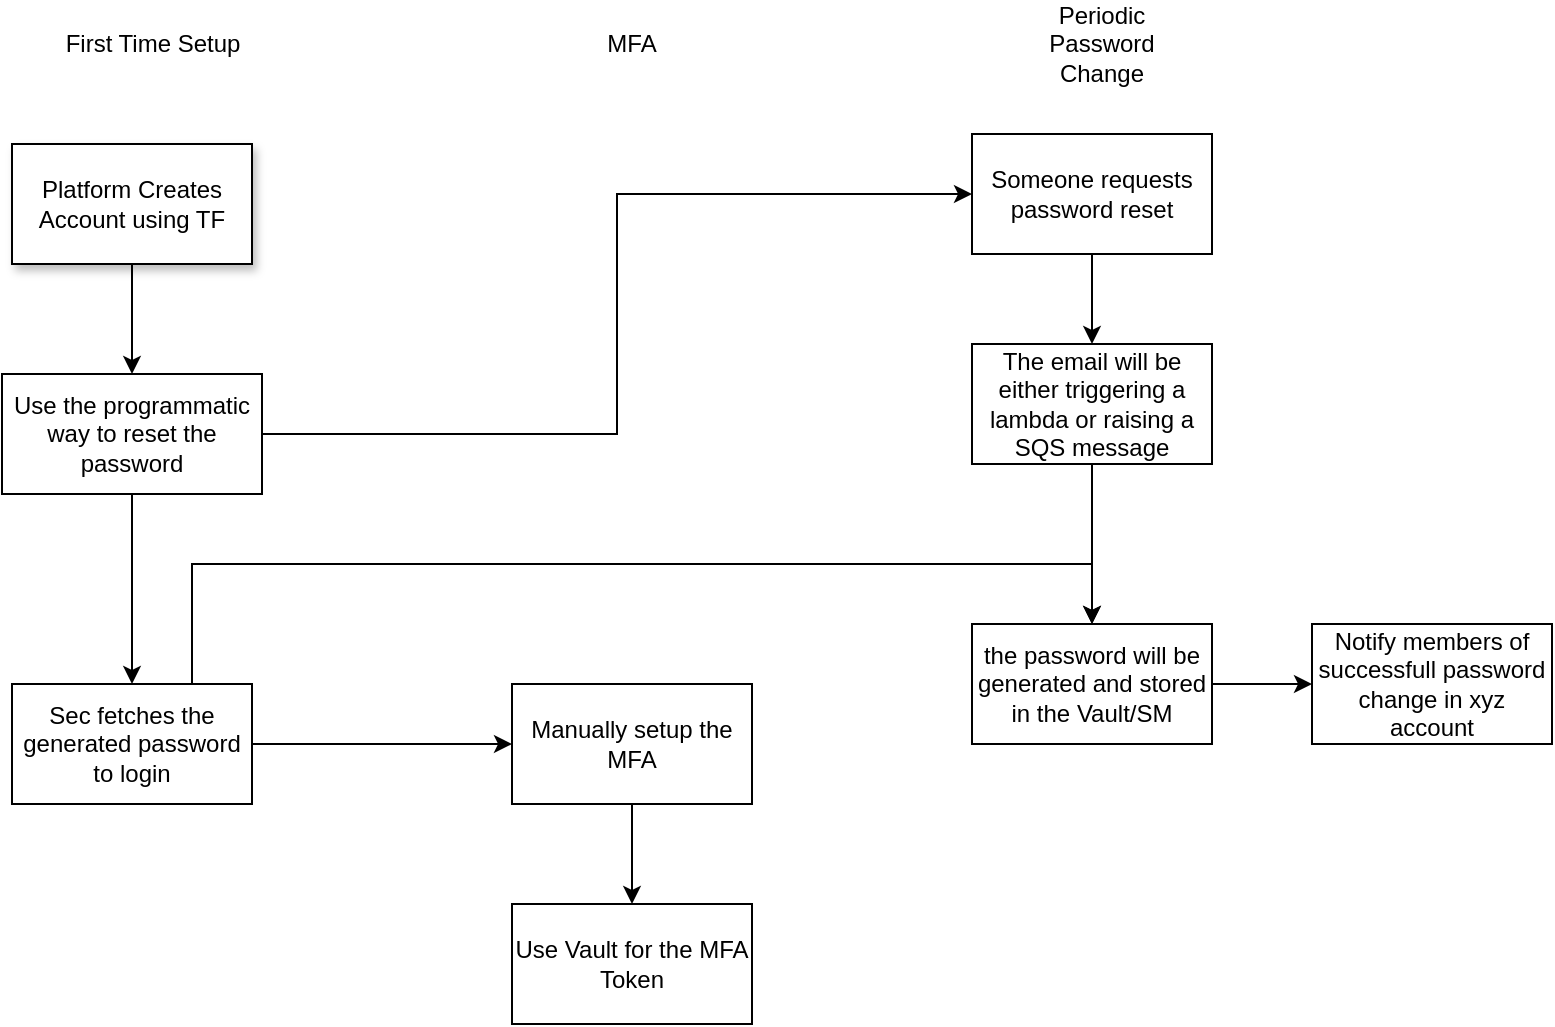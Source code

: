 <mxfile version="13.9.9" type="device" pages="5"><diagram id="ZK1yHF7Y_P1h0I7PKgFG" name="Page-1"><mxGraphModel dx="1106" dy="756" grid="1" gridSize="10" guides="1" tooltips="1" connect="1" arrows="1" fold="1" page="1" pageScale="1" pageWidth="850" pageHeight="1100" math="0" shadow="0"><root><mxCell id="0"/><mxCell id="1" parent="0"/><mxCell id="sO8uvmNXEmCcOm4Rpsnz-14" style="edgeStyle=orthogonalEdgeStyle;rounded=0;orthogonalLoop=1;jettySize=auto;html=1;" edge="1" parent="1" source="sO8uvmNXEmCcOm4Rpsnz-1" target="sO8uvmNXEmCcOm4Rpsnz-2"><mxGeometry relative="1" as="geometry"/></mxCell><mxCell id="sO8uvmNXEmCcOm4Rpsnz-1" value="Platform Creates Account using TF" style="rounded=0;whiteSpace=wrap;html=1;shadow=1;" vertex="1" parent="1"><mxGeometry x="70" y="80" width="120" height="60" as="geometry"/></mxCell><mxCell id="sO8uvmNXEmCcOm4Rpsnz-15" style="edgeStyle=orthogonalEdgeStyle;rounded=0;orthogonalLoop=1;jettySize=auto;html=1;entryX=0.5;entryY=0;entryDx=0;entryDy=0;" edge="1" parent="1" source="sO8uvmNXEmCcOm4Rpsnz-2" target="sO8uvmNXEmCcOm4Rpsnz-3"><mxGeometry relative="1" as="geometry"/></mxCell><mxCell id="sO8uvmNXEmCcOm4Rpsnz-20" style="edgeStyle=orthogonalEdgeStyle;rounded=0;orthogonalLoop=1;jettySize=auto;html=1;entryX=0;entryY=0.5;entryDx=0;entryDy=0;" edge="1" parent="1" source="sO8uvmNXEmCcOm4Rpsnz-2" target="sO8uvmNXEmCcOm4Rpsnz-10"><mxGeometry relative="1" as="geometry"/></mxCell><mxCell id="sO8uvmNXEmCcOm4Rpsnz-2" value="Use the programmatic way to reset the password" style="rounded=0;whiteSpace=wrap;html=1;" vertex="1" parent="1"><mxGeometry x="65" y="195" width="130" height="60" as="geometry"/></mxCell><mxCell id="sO8uvmNXEmCcOm4Rpsnz-16" style="edgeStyle=orthogonalEdgeStyle;rounded=0;orthogonalLoop=1;jettySize=auto;html=1;entryX=0;entryY=0.5;entryDx=0;entryDy=0;" edge="1" parent="1" source="sO8uvmNXEmCcOm4Rpsnz-3" target="sO8uvmNXEmCcOm4Rpsnz-4"><mxGeometry relative="1" as="geometry"/></mxCell><mxCell id="sO8uvmNXEmCcOm4Rpsnz-24" style="edgeStyle=orthogonalEdgeStyle;rounded=0;orthogonalLoop=1;jettySize=auto;html=1;" edge="1" parent="1" source="sO8uvmNXEmCcOm4Rpsnz-3" target="sO8uvmNXEmCcOm4Rpsnz-12"><mxGeometry relative="1" as="geometry"><Array as="points"><mxPoint x="160" y="290"/><mxPoint x="610" y="290"/></Array></mxGeometry></mxCell><mxCell id="sO8uvmNXEmCcOm4Rpsnz-3" value="Sec fetches the generated password to login" style="rounded=0;whiteSpace=wrap;html=1;" vertex="1" parent="1"><mxGeometry x="70" y="350" width="120" height="60" as="geometry"/></mxCell><mxCell id="sO8uvmNXEmCcOm4Rpsnz-17" style="edgeStyle=orthogonalEdgeStyle;rounded=0;orthogonalLoop=1;jettySize=auto;html=1;" edge="1" parent="1" source="sO8uvmNXEmCcOm4Rpsnz-4" target="sO8uvmNXEmCcOm4Rpsnz-5"><mxGeometry relative="1" as="geometry"/></mxCell><mxCell id="sO8uvmNXEmCcOm4Rpsnz-4" value="Manually setup the MFA" style="rounded=0;whiteSpace=wrap;html=1;" vertex="1" parent="1"><mxGeometry x="320" y="350" width="120" height="60" as="geometry"/></mxCell><mxCell id="sO8uvmNXEmCcOm4Rpsnz-5" value="Use Vault for the MFA Token" style="rounded=0;whiteSpace=wrap;html=1;" vertex="1" parent="1"><mxGeometry x="320" y="460" width="120" height="60" as="geometry"/></mxCell><mxCell id="sO8uvmNXEmCcOm4Rpsnz-7" value="MFA" style="text;html=1;strokeColor=none;fillColor=none;align=center;verticalAlign=middle;whiteSpace=wrap;rounded=0;" vertex="1" parent="1"><mxGeometry x="360" y="20" width="40" height="20" as="geometry"/></mxCell><mxCell id="sO8uvmNXEmCcOm4Rpsnz-8" value="Periodic Password Change" style="text;html=1;strokeColor=none;fillColor=none;align=center;verticalAlign=middle;whiteSpace=wrap;rounded=0;" vertex="1" parent="1"><mxGeometry x="570" y="20" width="90" height="20" as="geometry"/></mxCell><mxCell id="sO8uvmNXEmCcOm4Rpsnz-18" style="edgeStyle=orthogonalEdgeStyle;rounded=0;orthogonalLoop=1;jettySize=auto;html=1;" edge="1" parent="1" source="sO8uvmNXEmCcOm4Rpsnz-10" target="sO8uvmNXEmCcOm4Rpsnz-11"><mxGeometry relative="1" as="geometry"/></mxCell><mxCell id="sO8uvmNXEmCcOm4Rpsnz-10" value="Someone requests password reset" style="rounded=0;whiteSpace=wrap;html=1;" vertex="1" parent="1"><mxGeometry x="550" y="75" width="120" height="60" as="geometry"/></mxCell><mxCell id="sO8uvmNXEmCcOm4Rpsnz-19" style="edgeStyle=orthogonalEdgeStyle;rounded=0;orthogonalLoop=1;jettySize=auto;html=1;" edge="1" parent="1" source="sO8uvmNXEmCcOm4Rpsnz-11" target="sO8uvmNXEmCcOm4Rpsnz-12"><mxGeometry relative="1" as="geometry"/></mxCell><mxCell id="sO8uvmNXEmCcOm4Rpsnz-11" value="The email will be either triggering a lambda or raising a SQS message" style="rounded=0;whiteSpace=wrap;html=1;" vertex="1" parent="1"><mxGeometry x="550" y="180" width="120" height="60" as="geometry"/></mxCell><mxCell id="sO8uvmNXEmCcOm4Rpsnz-22" style="edgeStyle=orthogonalEdgeStyle;rounded=0;orthogonalLoop=1;jettySize=auto;html=1;" edge="1" parent="1" source="sO8uvmNXEmCcOm4Rpsnz-12" target="sO8uvmNXEmCcOm4Rpsnz-23"><mxGeometry relative="1" as="geometry"><mxPoint x="760" y="350" as="targetPoint"/></mxGeometry></mxCell><mxCell id="sO8uvmNXEmCcOm4Rpsnz-12" value="the password will be generated and stored in the Vault/SM" style="rounded=0;whiteSpace=wrap;html=1;" vertex="1" parent="1"><mxGeometry x="550" y="320" width="120" height="60" as="geometry"/></mxCell><mxCell id="sO8uvmNXEmCcOm4Rpsnz-13" value="First Time Setup" style="text;html=1;align=center;verticalAlign=middle;resizable=0;points=[];autosize=1;" vertex="1" parent="1"><mxGeometry x="90" y="20" width="100" height="20" as="geometry"/></mxCell><mxCell id="sO8uvmNXEmCcOm4Rpsnz-23" value="Notify members of successfull password change in xyz account" style="rounded=0;whiteSpace=wrap;html=1;" vertex="1" parent="1"><mxGeometry x="720" y="320" width="120" height="60" as="geometry"/></mxCell></root></mxGraphModel></diagram><diagram id="1PW4MLkRxE-Lt7ksp6gK" name="Phase 1"><mxGraphModel dx="1106" dy="756" grid="1" gridSize="10" guides="1" tooltips="1" connect="1" arrows="1" fold="1" page="1" pageScale="1" pageWidth="850" pageHeight="1100" math="0" shadow="0"><root><mxCell id="8AdceIz_mmTI-PRSxrPQ-0"/><mxCell id="8AdceIz_mmTI-PRSxrPQ-1" parent="8AdceIz_mmTI-PRSxrPQ-0"/><mxCell id="K3Vg3WCtW1r1pH6XJ2tw-5" value="" style="edgeStyle=orthogonalEdgeStyle;rounded=0;orthogonalLoop=1;jettySize=auto;html=1;" edge="1" parent="8AdceIz_mmTI-PRSxrPQ-1" source="K3Vg3WCtW1r1pH6XJ2tw-1" target="K3Vg3WCtW1r1pH6XJ2tw-4"><mxGeometry relative="1" as="geometry"/></mxCell><mxCell id="7xSryPtsK4tKv-NmX8Bg-10" value="4" style="edgeLabel;html=1;align=center;verticalAlign=middle;resizable=0;points=[];" vertex="1" connectable="0" parent="K3Vg3WCtW1r1pH6XJ2tw-5"><mxGeometry x="-0.284" y="2" relative="1" as="geometry"><mxPoint as="offset"/></mxGeometry></mxCell><mxCell id="7xSryPtsK4tKv-NmX8Bg-18" value="12" style="edgeLabel;html=1;align=center;verticalAlign=middle;resizable=0;points=[];" vertex="1" connectable="0" parent="K3Vg3WCtW1r1pH6XJ2tw-5"><mxGeometry x="-0.021" y="-2" relative="1" as="geometry"><mxPoint x="17" y="-2" as="offset"/></mxGeometry></mxCell><mxCell id="K3Vg3WCtW1r1pH6XJ2tw-1" value="Validate Request &amp;amp; Reset Password" style="rounded=0;whiteSpace=wrap;html=1;shadow=1;fillColor=#ffe6cc;strokeColor=#d79b00;" vertex="1" parent="8AdceIz_mmTI-PRSxrPQ-1"><mxGeometry x="200" y="610" width="130" height="60" as="geometry"/></mxCell><mxCell id="K3Vg3WCtW1r1pH6XJ2tw-2" value="" style="edgeStyle=orthogonalEdgeStyle;rounded=0;orthogonalLoop=1;jettySize=auto;html=1;" edge="1" parent="8AdceIz_mmTI-PRSxrPQ-1" source="yPJTHkyqYbd7xdj59Ke7-20" target="K3Vg3WCtW1r1pH6XJ2tw-1"><mxGeometry relative="1" as="geometry"><Array as="points"><mxPoint x="385" y="320"/><mxPoint x="140" y="320"/></Array></mxGeometry></mxCell><mxCell id="7xSryPtsK4tKv-NmX8Bg-9" value="3" style="edgeLabel;html=1;align=center;verticalAlign=middle;resizable=0;points=[];" vertex="1" connectable="0" parent="K3Vg3WCtW1r1pH6XJ2tw-2"><mxGeometry x="-0.773" relative="1" as="geometry"><mxPoint as="offset"/></mxGeometry></mxCell><mxCell id="7xSryPtsK4tKv-NmX8Bg-17" value="11" style="edgeLabel;html=1;align=center;verticalAlign=middle;resizable=0;points=[];" vertex="1" connectable="0" parent="K3Vg3WCtW1r1pH6XJ2tw-2"><mxGeometry x="0.294" y="2" relative="1" as="geometry"><mxPoint as="offset"/></mxGeometry></mxCell><mxCell id="h5LWnZepWSiIP888OLdR-0" style="edgeStyle=orthogonalEdgeStyle;rounded=0;orthogonalLoop=1;jettySize=auto;html=1;" edge="1" parent="8AdceIz_mmTI-PRSxrPQ-1" source="K3Vg3WCtW1r1pH6XJ2tw-4" target="7xSryPtsK4tKv-NmX8Bg-1"><mxGeometry relative="1" as="geometry"><mxPoint x="740" y="620" as="targetPoint"/></mxGeometry></mxCell><mxCell id="7xSryPtsK4tKv-NmX8Bg-12" value="5" style="edgeLabel;html=1;align=center;verticalAlign=middle;resizable=0;points=[];" vertex="1" connectable="0" parent="h5LWnZepWSiIP888OLdR-0"><mxGeometry x="-0.125" y="-1" relative="1" as="geometry"><mxPoint as="offset"/></mxGeometry></mxCell><mxCell id="7xSryPtsK4tKv-NmX8Bg-19" value="13" style="edgeLabel;html=1;align=center;verticalAlign=middle;resizable=0;points=[];" vertex="1" connectable="0" parent="h5LWnZepWSiIP888OLdR-0"><mxGeometry x="-0.6" y="-2" relative="1" as="geometry"><mxPoint as="offset"/></mxGeometry></mxCell><mxCell id="K3Vg3WCtW1r1pH6XJ2tw-4" value="Save Password in Vault/SM" style="rounded=0;whiteSpace=wrap;html=1;shadow=1;fillColor=#ffe6cc;strokeColor=#d79b00;" vertex="1" parent="8AdceIz_mmTI-PRSxrPQ-1"><mxGeometry x="520" y="610" width="130" height="60" as="geometry"/></mxCell><mxCell id="K3Vg3WCtW1r1pH6XJ2tw-7" value="Fetch Password from from email" style="rounded=0;whiteSpace=wrap;html=1;shadow=1;fillColor=#ffe6cc;strokeColor=#d79b00;" vertex="1" parent="8AdceIz_mmTI-PRSxrPQ-1"><mxGeometry x="160" y="360" width="130" height="60" as="geometry"/></mxCell><mxCell id="yPJTHkyqYbd7xdj59Ke7-20" value="Initiate password reset" style="rounded=0;whiteSpace=wrap;html=1;shadow=1;fillColor=#ffe6cc;strokeColor=#d79b00;" vertex="1" parent="8AdceIz_mmTI-PRSxrPQ-1"><mxGeometry x="330" y="205" width="130" height="60" as="geometry"/></mxCell><mxCell id="K3Vg3WCtW1r1pH6XJ2tw-9" style="edgeStyle=orthogonalEdgeStyle;rounded=0;orthogonalLoop=1;jettySize=auto;html=1;exitX=1;exitY=0.5;exitDx=0;exitDy=0;entryX=0;entryY=0.5;entryDx=0;entryDy=0;" edge="1" parent="8AdceIz_mmTI-PRSxrPQ-1" source="yPJTHkyqYbd7xdj59Ke7-13" target="yPJTHkyqYbd7xdj59Ke7-20"><mxGeometry relative="1" as="geometry"/></mxCell><mxCell id="7xSryPtsK4tKv-NmX8Bg-8" value="2" style="edgeLabel;html=1;align=center;verticalAlign=middle;resizable=0;points=[];" vertex="1" connectable="0" parent="K3Vg3WCtW1r1pH6XJ2tw-9"><mxGeometry x="-0.28" y="-1" relative="1" as="geometry"><mxPoint as="offset"/></mxGeometry></mxCell><mxCell id="K3Vg3WCtW1r1pH6XJ2tw-19" value="" style="edgeStyle=orthogonalEdgeStyle;rounded=0;orthogonalLoop=1;jettySize=auto;html=1;exitX=1;exitY=0.5;exitDx=0;exitDy=0;" edge="1" parent="8AdceIz_mmTI-PRSxrPQ-1" source="K3Vg3WCtW1r1pH6XJ2tw-7" target="K3Vg3WCtW1r1pH6XJ2tw-18"><mxGeometry relative="1" as="geometry"><mxPoint x="460" y="390" as="sourcePoint"/></mxGeometry></mxCell><mxCell id="7xSryPtsK4tKv-NmX8Bg-14" value="8" style="edgeLabel;html=1;align=center;verticalAlign=middle;resizable=0;points=[];" vertex="1" connectable="0" parent="K3Vg3WCtW1r1pH6XJ2tw-19"><mxGeometry x="-0.035" y="2" relative="1" as="geometry"><mxPoint as="offset"/></mxGeometry></mxCell><mxCell id="h5LWnZepWSiIP888OLdR-3" value="" style="edgeStyle=orthogonalEdgeStyle;rounded=0;orthogonalLoop=1;jettySize=auto;html=1;" edge="1" parent="8AdceIz_mmTI-PRSxrPQ-1" source="K3Vg3WCtW1r1pH6XJ2tw-18" target="h5LWnZepWSiIP888OLdR-2"><mxGeometry relative="1" as="geometry"/></mxCell><mxCell id="7xSryPtsK4tKv-NmX8Bg-15" value="9" style="edgeLabel;html=1;align=center;verticalAlign=middle;resizable=0;points=[];" vertex="1" connectable="0" parent="h5LWnZepWSiIP888OLdR-3"><mxGeometry x="0.482" relative="1" as="geometry"><mxPoint as="offset"/></mxGeometry></mxCell><mxCell id="K3Vg3WCtW1r1pH6XJ2tw-18" value="Setup MFA &amp;amp; Register TOTP" style="rounded=0;whiteSpace=wrap;html=1;shadow=1;fillColor=#ffe6cc;strokeColor=#d79b00;" vertex="1" parent="8AdceIz_mmTI-PRSxrPQ-1"><mxGeometry x="520" y="360" width="130" height="60" as="geometry"/></mxCell><mxCell id="h5LWnZepWSiIP888OLdR-4" style="edgeStyle=orthogonalEdgeStyle;rounded=0;orthogonalLoop=1;jettySize=auto;html=1;" edge="1" parent="8AdceIz_mmTI-PRSxrPQ-1" source="h5LWnZepWSiIP888OLdR-2" target="yPJTHkyqYbd7xdj59Ke7-20"><mxGeometry relative="1" as="geometry"><mxPoint x="621.04" y="202.62" as="targetPoint"/><Array as="points"><mxPoint x="775" y="235"/></Array></mxGeometry></mxCell><mxCell id="7xSryPtsK4tKv-NmX8Bg-16" value="10" style="edgeLabel;html=1;align=center;verticalAlign=middle;resizable=0;points=[];" vertex="1" connectable="0" parent="h5LWnZepWSiIP888OLdR-4"><mxGeometry x="-0.126" y="4" relative="1" as="geometry"><mxPoint as="offset"/></mxGeometry></mxCell><mxCell id="h5LWnZepWSiIP888OLdR-2" value="SNS to Platform Team" style="rounded=0;whiteSpace=wrap;html=1;shadow=1;fillColor=#d5e8d4;strokeColor=#82b366;" vertex="1" parent="8AdceIz_mmTI-PRSxrPQ-1"><mxGeometry x="730" y="200" width="90" height="60" as="geometry"/></mxCell><mxCell id="h5LWnZepWSiIP888OLdR-5" style="edgeStyle=orthogonalEdgeStyle;rounded=0;orthogonalLoop=1;jettySize=auto;html=1;exitX=0;exitY=0.5;exitDx=0;exitDy=0;" edge="1" parent="8AdceIz_mmTI-PRSxrPQ-1" source="h5LWnZepWSiIP888OLdR-1" target="K3Vg3WCtW1r1pH6XJ2tw-7"><mxGeometry relative="1" as="geometry"><Array as="points"><mxPoint x="730" y="450"/><mxPoint x="250" y="450"/></Array></mxGeometry></mxCell><mxCell id="7xSryPtsK4tKv-NmX8Bg-13" value="7" style="edgeLabel;html=1;align=center;verticalAlign=middle;resizable=0;points=[];" vertex="1" connectable="0" parent="h5LWnZepWSiIP888OLdR-5"><mxGeometry x="-0.542" y="-1" relative="1" as="geometry"><mxPoint as="offset"/></mxGeometry></mxCell><mxCell id="7xSryPtsK4tKv-NmX8Bg-0" style="edgeStyle=orthogonalEdgeStyle;rounded=0;orthogonalLoop=1;jettySize=auto;html=1;" edge="1" parent="8AdceIz_mmTI-PRSxrPQ-1" source="-RHY6iCWeF4Zt7TUq9Zz-0" target="yPJTHkyqYbd7xdj59Ke7-13"><mxGeometry relative="1" as="geometry"><Array as="points"><mxPoint x="215" y="180"/></Array></mxGeometry></mxCell><mxCell id="7xSryPtsK4tKv-NmX8Bg-5" value="1" style="edgeLabel;html=1;align=center;verticalAlign=middle;resizable=0;points=[];" vertex="1" connectable="0" parent="7xSryPtsK4tKv-NmX8Bg-0"><mxGeometry x="0.126" y="-1" relative="1" as="geometry"><mxPoint as="offset"/></mxGeometry></mxCell><mxCell id="-RHY6iCWeF4Zt7TUq9Zz-0" value="Start" style="ellipse;whiteSpace=wrap;html=1;shadow=1;fillColor=#dae8fc;strokeColor=#6c8ebf;" vertex="1" parent="8AdceIz_mmTI-PRSxrPQ-1"><mxGeometry x="80" y="130" width="60" height="40" as="geometry"/></mxCell><mxCell id="yPJTHkyqYbd7xdj59Ke7-0" value="Root Account Password and MFA" style="shape=table;childLayout=tableLayout;rowLines=0;columnLines=0;startSize=30;html=1;whiteSpace=wrap;collapsible=0;recursiveResize=0;expand=0;pointerEvents=0;fontStyle=1;align=center;shadow=1;" vertex="1" parent="8AdceIz_mmTI-PRSxrPQ-1"><mxGeometry x="40" y="60" width="790" height="700" as="geometry"/></mxCell><mxCell id="yPJTHkyqYbd7xdj59Ke7-1" value="Platform Team" style="swimlane;horizontal=0;points=[[0,0.5],[1,0.5]];portConstraint=eastwest;startSize=40;html=1;whiteSpace=wrap;collapsible=0;recursiveResize=0;expand=0;pointerEvents=0;fontStyle=1" vertex="1" parent="yPJTHkyqYbd7xdj59Ke7-0"><mxGeometry y="30" width="790" height="215" as="geometry"/></mxCell><mxCell id="yPJTHkyqYbd7xdj59Ke7-2" value="Manual" style="swimlane;connectable=0;startSize=40;html=1;whiteSpace=wrap;collapsible=0;recursiveResize=0;expand=0;pointerEvents=0;" vertex="1" parent="yPJTHkyqYbd7xdj59Ke7-1"><mxGeometry x="40" width="400" height="215" as="geometry"/></mxCell><mxCell id="yPJTHkyqYbd7xdj59Ke7-13" value="Create Account using TF" style="rounded=0;whiteSpace=wrap;html=1;shadow=1;fillColor=#ffe6cc;strokeColor=#d79b00;" vertex="1" parent="yPJTHkyqYbd7xdj59Ke7-2"><mxGeometry x="70" y="110" width="130" height="70" as="geometry"/></mxCell><mxCell id="yPJTHkyqYbd7xdj59Ke7-3" value="Vault/Secrets Manager" style="swimlane;connectable=0;startSize=40;html=1;whiteSpace=wrap;collapsible=0;recursiveResize=0;expand=0;pointerEvents=0;" vertex="1" parent="yPJTHkyqYbd7xdj59Ke7-1"><mxGeometry x="440" width="230" height="215" as="geometry"/></mxCell><mxCell id="yPJTHkyqYbd7xdj59Ke7-4" value="Automation" style="swimlane;connectable=0;startSize=40;html=1;whiteSpace=wrap;collapsible=0;recursiveResize=0;expand=0;pointerEvents=0;" vertex="1" parent="yPJTHkyqYbd7xdj59Ke7-1"><mxGeometry x="670" width="120" height="215" as="geometry"/></mxCell><mxCell id="yPJTHkyqYbd7xdj59Ke7-5" value="Infrastructure Sec - MFA Setup" style="swimlane;horizontal=0;points=[[0,0.5],[1,0.5]];portConstraint=eastwest;startSize=40;html=1;whiteSpace=wrap;collapsible=0;recursiveResize=0;expand=0;pointerEvents=0;" vertex="1" parent="yPJTHkyqYbd7xdj59Ke7-0"><mxGeometry y="245" width="790" height="240" as="geometry"/></mxCell><mxCell id="yPJTHkyqYbd7xdj59Ke7-6" value="" style="swimlane;connectable=0;startSize=0;html=1;whiteSpace=wrap;collapsible=0;recursiveResize=0;expand=0;pointerEvents=0;" vertex="1" parent="yPJTHkyqYbd7xdj59Ke7-5"><mxGeometry x="40" width="400" height="240" as="geometry"/></mxCell><mxCell id="yPJTHkyqYbd7xdj59Ke7-7" value="" style="swimlane;connectable=0;startSize=0;html=1;whiteSpace=wrap;collapsible=0;recursiveResize=0;expand=0;pointerEvents=0;" vertex="1" parent="yPJTHkyqYbd7xdj59Ke7-5"><mxGeometry x="440" width="230" height="240" as="geometry"/></mxCell><mxCell id="yPJTHkyqYbd7xdj59Ke7-8" value="" style="swimlane;connectable=0;startSize=0;html=1;whiteSpace=wrap;collapsible=0;recursiveResize=0;expand=0;pointerEvents=0;" vertex="1" parent="yPJTHkyqYbd7xdj59Ke7-5"><mxGeometry x="670" width="120" height="240" as="geometry"/></mxCell><mxCell id="h5LWnZepWSiIP888OLdR-1" value="SNS to Notify MFA Team with password" style="rounded=0;whiteSpace=wrap;html=1;fillColor=#d5e8d4;strokeColor=#82b366;" vertex="1" parent="yPJTHkyqYbd7xdj59Ke7-8"><mxGeometry x="20" y="105" width="90" height="60" as="geometry"/></mxCell><mxCell id="yPJTHkyqYbd7xdj59Ke7-9" value="Infrastructure Setup - Password Setup" style="swimlane;horizontal=0;points=[[0,0.5],[1,0.5]];portConstraint=eastwest;startSize=40;html=1;whiteSpace=wrap;collapsible=0;recursiveResize=0;expand=0;pointerEvents=0;" vertex="1" parent="yPJTHkyqYbd7xdj59Ke7-0"><mxGeometry y="485" width="790" height="215" as="geometry"/></mxCell><mxCell id="yPJTHkyqYbd7xdj59Ke7-10" value="" style="swimlane;connectable=0;startSize=0;html=1;whiteSpace=wrap;collapsible=0;recursiveResize=0;expand=0;pointerEvents=0;" vertex="1" parent="yPJTHkyqYbd7xdj59Ke7-9"><mxGeometry x="40" width="400" height="215" as="geometry"/></mxCell><mxCell id="yPJTHkyqYbd7xdj59Ke7-11" value="" style="swimlane;connectable=0;startSize=0;html=1;whiteSpace=wrap;collapsible=0;recursiveResize=0;expand=0;pointerEvents=0;" vertex="1" parent="yPJTHkyqYbd7xdj59Ke7-9"><mxGeometry x="440" width="230" height="215" as="geometry"/></mxCell><mxCell id="yPJTHkyqYbd7xdj59Ke7-12" value="" style="swimlane;connectable=0;startSize=0;html=1;whiteSpace=wrap;collapsible=0;recursiveResize=0;expand=0;pointerEvents=0;" vertex="1" parent="yPJTHkyqYbd7xdj59Ke7-9"><mxGeometry x="670" width="120" height="215" as="geometry"/></mxCell><mxCell id="7xSryPtsK4tKv-NmX8Bg-1" value="Check if MFA is enabled" style="rhombus;whiteSpace=wrap;html=1;fillColor=#d5e8d4;strokeColor=#82b366;" vertex="1" parent="yPJTHkyqYbd7xdj59Ke7-12"><mxGeometry x="20" y="57.5" width="91.25" height="75" as="geometry"/></mxCell><mxCell id="7xSryPtsK4tKv-NmX8Bg-3" value="End" style="ellipse;whiteSpace=wrap;html=1;strokeColor=#6c8ebf;fillColor=#dae8fc;" vertex="1" parent="yPJTHkyqYbd7xdj59Ke7-12"><mxGeometry x="28.13" y="165" width="75" height="40" as="geometry"/></mxCell><mxCell id="7xSryPtsK4tKv-NmX8Bg-4" value="" style="edgeStyle=orthogonalEdgeStyle;rounded=0;orthogonalLoop=1;jettySize=auto;html=1;" edge="1" parent="yPJTHkyqYbd7xdj59Ke7-12" source="7xSryPtsK4tKv-NmX8Bg-1" target="7xSryPtsK4tKv-NmX8Bg-3"><mxGeometry relative="1" as="geometry"/></mxCell><mxCell id="7xSryPtsK4tKv-NmX8Bg-20" value="14" style="edgeLabel;html=1;align=center;verticalAlign=middle;resizable=0;points=[];" vertex="1" connectable="0" parent="7xSryPtsK4tKv-NmX8Bg-4"><mxGeometry x="-0.292" relative="1" as="geometry"><mxPoint as="offset"/></mxGeometry></mxCell><mxCell id="7xSryPtsK4tKv-NmX8Bg-2" style="edgeStyle=orthogonalEdgeStyle;rounded=0;orthogonalLoop=1;jettySize=auto;html=1;entryX=0.5;entryY=1;entryDx=0;entryDy=0;" edge="1" parent="yPJTHkyqYbd7xdj59Ke7-0" source="7xSryPtsK4tKv-NmX8Bg-1" target="h5LWnZepWSiIP888OLdR-1"><mxGeometry relative="1" as="geometry"><mxPoint x="730" y="528" as="targetPoint"/></mxGeometry></mxCell><mxCell id="7xSryPtsK4tKv-NmX8Bg-11" value="6" style="edgeLabel;html=1;align=center;verticalAlign=middle;resizable=0;points=[];" vertex="1" connectable="0" parent="7xSryPtsK4tKv-NmX8Bg-2"><mxGeometry x="-0.541" y="-2" relative="1" as="geometry"><mxPoint as="offset"/></mxGeometry></mxCell><mxCell id="7xSryPtsK4tKv-NmX8Bg-21" value="Yes" style="edgeLabel;html=1;align=center;verticalAlign=middle;resizable=0;points=[];" vertex="1" connectable="0" parent="7xSryPtsK4tKv-NmX8Bg-2"><mxGeometry x="0.475" y="1" relative="1" as="geometry"><mxPoint as="offset"/></mxGeometry></mxCell></root></mxGraphModel></diagram><diagram id="-zx5cQU6gi08oboO0DRS" name="Phase 2"><mxGraphModel dx="1106" dy="756" grid="1" gridSize="10" guides="1" tooltips="1" connect="1" arrows="1" fold="1" page="1" pageScale="1" pageWidth="850" pageHeight="1100" math="0" shadow="0"><root><mxCell id="qOIgT6GPWBZgrrBzToIz-0"/><mxCell id="qOIgT6GPWBZgrrBzToIz-1" parent="qOIgT6GPWBZgrrBzToIz-0"/><mxCell id="QFiOdzwuFNEuN_gPpL5m-0" value="Cross-Functional Flowchart" style="shape=table;childLayout=tableLayout;rowLines=0;columnLines=0;startSize=40;html=1;whiteSpace=wrap;collapsible=0;recursiveResize=0;expand=0;pointerEvents=0;fontStyle=1;align=center;shadow=1;" vertex="1" parent="qOIgT6GPWBZgrrBzToIz-1"><mxGeometry x="10" y="120" width="790" height="1080" as="geometry"/></mxCell><mxCell id="QFiOdzwuFNEuN_gPpL5m-1" value="Platform Team" style="swimlane;horizontal=0;points=[[0,0.5],[1,0.5]];portConstraint=eastwest;startSize=40;html=1;whiteSpace=wrap;collapsible=0;recursiveResize=0;expand=0;pointerEvents=0;fontStyle=1" vertex="1" parent="QFiOdzwuFNEuN_gPpL5m-0"><mxGeometry y="40" width="790" height="221" as="geometry"/></mxCell><mxCell id="QFiOdzwuFNEuN_gPpL5m-2" value="Manual" style="swimlane;connectable=0;startSize=40;html=1;whiteSpace=wrap;collapsible=0;recursiveResize=0;expand=0;pointerEvents=0;" vertex="1" parent="QFiOdzwuFNEuN_gPpL5m-1"><mxGeometry x="40" width="340" height="221" as="geometry"/></mxCell><mxCell id="QFiOdzwuFNEuN_gPpL5m-3" value="Create Account using TF" style="rounded=0;whiteSpace=wrap;html=1;shadow=1;" vertex="1" parent="QFiOdzwuFNEuN_gPpL5m-2"><mxGeometry x="20" y="80.5" width="130" height="60" as="geometry"/></mxCell><mxCell id="QFiOdzwuFNEuN_gPpL5m-4" value="Vault/Secrets Manager" style="swimlane;connectable=0;startSize=40;html=1;whiteSpace=wrap;collapsible=0;recursiveResize=0;expand=0;pointerEvents=0;" vertex="1" parent="QFiOdzwuFNEuN_gPpL5m-1"><mxGeometry x="380" width="270" height="221" as="geometry"/></mxCell><mxCell id="QFiOdzwuFNEuN_gPpL5m-5" value="" style="swimlane;connectable=0;startSize=40;html=1;whiteSpace=wrap;collapsible=0;recursiveResize=0;expand=0;pointerEvents=0;" vertex="1" parent="QFiOdzwuFNEuN_gPpL5m-1"><mxGeometry x="650" width="140" height="221" as="geometry"/></mxCell><mxCell id="QFiOdzwuFNEuN_gPpL5m-6" value="Infrastructure Sec - MFA Setup" style="swimlane;horizontal=0;points=[[0,0.5],[1,0.5]];portConstraint=eastwest;startSize=40;html=1;whiteSpace=wrap;collapsible=0;recursiveResize=0;expand=0;pointerEvents=0;" vertex="1" parent="QFiOdzwuFNEuN_gPpL5m-0"><mxGeometry y="261" width="790" height="339" as="geometry"/></mxCell><mxCell id="QFiOdzwuFNEuN_gPpL5m-7" value="" style="swimlane;connectable=0;startSize=0;html=1;whiteSpace=wrap;collapsible=0;recursiveResize=0;expand=0;pointerEvents=0;" vertex="1" parent="QFiOdzwuFNEuN_gPpL5m-6"><mxGeometry x="40" width="340" height="339" as="geometry"/></mxCell><mxCell id="QFiOdzwuFNEuN_gPpL5m-63" value="Initiate MFA Process Setup" style="rounded=0;whiteSpace=wrap;html=1;" vertex="1" parent="QFiOdzwuFNEuN_gPpL5m-7"><mxGeometry x="40" y="179" width="120" height="60" as="geometry"/></mxCell><mxCell id="qTDOYob8IbboEddpf0DC-0" value="Setup MFA" style="rounded=0;whiteSpace=wrap;html=1;" vertex="1" parent="QFiOdzwuFNEuN_gPpL5m-7"><mxGeometry x="40" y="109" width="120" height="60" as="geometry"/></mxCell><mxCell id="qTDOYob8IbboEddpf0DC-2" value="Save TOTP" style="rounded=0;whiteSpace=wrap;html=1;" vertex="1" parent="QFiOdzwuFNEuN_gPpL5m-7"><mxGeometry x="40" y="19" width="120" height="60" as="geometry"/></mxCell><mxCell id="qTDOYob8IbboEddpf0DC-3" value="" style="edgeStyle=orthogonalEdgeStyle;rounded=0;orthogonalLoop=1;jettySize=auto;html=1;" edge="1" parent="QFiOdzwuFNEuN_gPpL5m-7" source="qTDOYob8IbboEddpf0DC-0" target="qTDOYob8IbboEddpf0DC-2"><mxGeometry relative="1" as="geometry"/></mxCell><mxCell id="QFiOdzwuFNEuN_gPpL5m-62" value="Initiate MFA Process Setup" style="rounded=0;whiteSpace=wrap;html=1;" vertex="1" parent="QFiOdzwuFNEuN_gPpL5m-7"><mxGeometry x="40" y="259" width="120" height="60" as="geometry"/></mxCell><mxCell id="QFiOdzwuFNEuN_gPpL5m-64" value="" style="edgeStyle=orthogonalEdgeStyle;rounded=0;orthogonalLoop=1;jettySize=auto;html=1;" edge="1" parent="QFiOdzwuFNEuN_gPpL5m-7" source="QFiOdzwuFNEuN_gPpL5m-62" target="QFiOdzwuFNEuN_gPpL5m-63"><mxGeometry relative="1" as="geometry"/></mxCell><mxCell id="QFiOdzwuFNEuN_gPpL5m-8" value="" style="swimlane;connectable=0;startSize=0;html=1;whiteSpace=wrap;collapsible=0;recursiveResize=0;expand=0;pointerEvents=0;" vertex="1" parent="QFiOdzwuFNEuN_gPpL5m-6"><mxGeometry x="380" width="270" height="339" as="geometry"/></mxCell><mxCell id="QFiOdzwuFNEuN_gPpL5m-65" value="Fetch Password" style="rounded=0;whiteSpace=wrap;html=1;" vertex="1" parent="QFiOdzwuFNEuN_gPpL5m-8"><mxGeometry x="60" y="189" width="120" height="60" as="geometry"/></mxCell><mxCell id="QFiOdzwuFNEuN_gPpL5m-67" value="Register TOTP" style="rounded=0;whiteSpace=wrap;html=1;" vertex="1" parent="QFiOdzwuFNEuN_gPpL5m-8"><mxGeometry x="60" y="99" width="120" height="60" as="geometry"/></mxCell><mxCell id="QFiOdzwuFNEuN_gPpL5m-68" value="" style="edgeStyle=orthogonalEdgeStyle;rounded=0;orthogonalLoop=1;jettySize=auto;html=1;" edge="1" parent="QFiOdzwuFNEuN_gPpL5m-8" source="QFiOdzwuFNEuN_gPpL5m-65" target="QFiOdzwuFNEuN_gPpL5m-67"><mxGeometry relative="1" as="geometry"><Array as="points"><mxPoint x="120" y="139"/></Array></mxGeometry></mxCell><mxCell id="QFiOdzwuFNEuN_gPpL5m-9" value="" style="swimlane;connectable=0;startSize=0;html=1;whiteSpace=wrap;collapsible=0;recursiveResize=0;expand=0;pointerEvents=0;" vertex="1" parent="QFiOdzwuFNEuN_gPpL5m-6"><mxGeometry x="650" width="140" height="339" as="geometry"/></mxCell><mxCell id="QFiOdzwuFNEuN_gPpL5m-66" value="" style="edgeStyle=orthogonalEdgeStyle;rounded=0;orthogonalLoop=1;jettySize=auto;html=1;" edge="1" parent="QFiOdzwuFNEuN_gPpL5m-6" source="QFiOdzwuFNEuN_gPpL5m-63" target="QFiOdzwuFNEuN_gPpL5m-65"><mxGeometry relative="1" as="geometry"/></mxCell><mxCell id="qTDOYob8IbboEddpf0DC-1" value="" style="edgeStyle=orthogonalEdgeStyle;rounded=0;orthogonalLoop=1;jettySize=auto;html=1;" edge="1" parent="QFiOdzwuFNEuN_gPpL5m-6" source="QFiOdzwuFNEuN_gPpL5m-67" target="qTDOYob8IbboEddpf0DC-0"><mxGeometry relative="1" as="geometry"/></mxCell><mxCell id="QFiOdzwuFNEuN_gPpL5m-10" value="Infrastructure Setup - Password Setup" style="swimlane;horizontal=0;points=[[0,0.5],[1,0.5]];portConstraint=eastwest;startSize=40;html=1;whiteSpace=wrap;collapsible=0;recursiveResize=0;expand=0;pointerEvents=0;" vertex="1" parent="QFiOdzwuFNEuN_gPpL5m-0"><mxGeometry y="600" width="790" height="480" as="geometry"/></mxCell><mxCell id="QFiOdzwuFNEuN_gPpL5m-11" value="" style="swimlane;connectable=0;startSize=0;html=1;whiteSpace=wrap;collapsible=0;recursiveResize=0;expand=0;pointerEvents=0;" vertex="1" parent="QFiOdzwuFNEuN_gPpL5m-10"><mxGeometry x="40" width="340" height="480" as="geometry"/></mxCell><mxCell id="QFiOdzwuFNEuN_gPpL5m-38" value="Validate if &lt;br&gt;password reset request is &lt;br&gt;valid" style="rhombus;whiteSpace=wrap;html=1;" vertex="1" parent="QFiOdzwuFNEuN_gPpL5m-11"><mxGeometry x="150" y="90" width="110" height="110" as="geometry"/></mxCell><mxCell id="QFiOdzwuFNEuN_gPpL5m-12" value="" style="swimlane;connectable=0;startSize=0;html=1;whiteSpace=wrap;collapsible=0;recursiveResize=0;expand=0;pointerEvents=0;" vertex="1" parent="QFiOdzwuFNEuN_gPpL5m-10"><mxGeometry x="380" width="270" height="480" as="geometry"/></mxCell><mxCell id="QFiOdzwuFNEuN_gPpL5m-49" value="Generate Password&amp;nbsp;&amp;nbsp;" style="whiteSpace=wrap;html=1;" vertex="1" parent="QFiOdzwuFNEuN_gPpL5m-12"><mxGeometry x="80" y="160" width="120" height="60" as="geometry"/></mxCell><mxCell id="QFiOdzwuFNEuN_gPpL5m-13" value="" style="swimlane;connectable=0;startSize=0;html=1;whiteSpace=wrap;collapsible=0;recursiveResize=0;expand=0;pointerEvents=0;" vertex="1" parent="QFiOdzwuFNEuN_gPpL5m-10"><mxGeometry x="650" width="140" height="480" as="geometry"/></mxCell><mxCell id="QFiOdzwuFNEuN_gPpL5m-31" value="" style="edgeStyle=orthogonalEdgeStyle;rounded=0;orthogonalLoop=1;jettySize=auto;html=1;" edge="1" parent="qOIgT6GPWBZgrrBzToIz-1" source="QFiOdzwuFNEuN_gPpL5m-21" target="QFiOdzwuFNEuN_gPpL5m-30"><mxGeometry relative="1" as="geometry"><Array as="points"><mxPoint x="610" y="280"/><mxPoint x="610" y="290"/><mxPoint x="915" y="290"/></Array></mxGeometry></mxCell><mxCell id="QFiOdzwuFNEuN_gPpL5m-21" value="Initiate Reset &lt;br&gt;Password" style="rounded=0;whiteSpace=wrap;html=1;shadow=1;" vertex="1" parent="qOIgT6GPWBZgrrBzToIz-1"><mxGeometry x="250" y="240.5" width="130" height="60" as="geometry"/></mxCell><mxCell id="QFiOdzwuFNEuN_gPpL5m-22" style="edgeStyle=orthogonalEdgeStyle;rounded=0;orthogonalLoop=1;jettySize=auto;html=1;exitX=1;exitY=0.5;exitDx=0;exitDy=0;entryX=0;entryY=0.5;entryDx=0;entryDy=0;" edge="1" parent="qOIgT6GPWBZgrrBzToIz-1" source="QFiOdzwuFNEuN_gPpL5m-3" target="QFiOdzwuFNEuN_gPpL5m-21"><mxGeometry relative="1" as="geometry"/></mxCell><mxCell id="QFiOdzwuFNEuN_gPpL5m-34" value="" style="edgeStyle=orthogonalEdgeStyle;rounded=0;orthogonalLoop=1;jettySize=auto;html=1;" edge="1" parent="qOIgT6GPWBZgrrBzToIz-1" source="QFiOdzwuFNEuN_gPpL5m-30" target="QFiOdzwuFNEuN_gPpL5m-33"><mxGeometry relative="1" as="geometry"/></mxCell><mxCell id="QFiOdzwuFNEuN_gPpL5m-36" value="" style="edgeStyle=orthogonalEdgeStyle;rounded=0;orthogonalLoop=1;jettySize=auto;html=1;" edge="1" parent="qOIgT6GPWBZgrrBzToIz-1" source="QFiOdzwuFNEuN_gPpL5m-33" target="QFiOdzwuFNEuN_gPpL5m-35"><mxGeometry relative="1" as="geometry"/></mxCell><mxCell id="QFiOdzwuFNEuN_gPpL5m-33" value="Check if verified source" style="rhombus;whiteSpace=wrap;html=1;rounded=0;shadow=1;" vertex="1" parent="qOIgT6GPWBZgrrBzToIz-1"><mxGeometry x="857.5" y="440" width="115" height="100" as="geometry"/></mxCell><mxCell id="QFiOdzwuFNEuN_gPpL5m-46" style="edgeStyle=orthogonalEdgeStyle;rounded=0;orthogonalLoop=1;jettySize=auto;html=1;" edge="1" parent="qOIgT6GPWBZgrrBzToIz-1" source="QFiOdzwuFNEuN_gPpL5m-35" target="QFiOdzwuFNEuN_gPpL5m-38"><mxGeometry relative="1" as="geometry"><Array as="points"><mxPoint x="925" y="700"/><mxPoint x="255" y="700"/></Array></mxGeometry></mxCell><mxCell id="QFiOdzwuFNEuN_gPpL5m-35" value="Raise Approval" style="whiteSpace=wrap;html=1;rounded=0;shadow=1;" vertex="1" parent="qOIgT6GPWBZgrrBzToIz-1"><mxGeometry x="855" y="590" width="120" height="60" as="geometry"/></mxCell><mxCell id="QFiOdzwuFNEuN_gPpL5m-43" value="Automation" style="swimlane;startSize=80;shadow=1;" vertex="1" parent="qOIgT6GPWBZgrrBzToIz-1"><mxGeometry x="800" y="110" width="200" height="1080" as="geometry"><mxRectangle x="800" y="110" width="100" height="80" as="alternateBounds"/></mxGeometry></mxCell><mxCell id="QFiOdzwuFNEuN_gPpL5m-47" style="edgeStyle=orthogonalEdgeStyle;rounded=0;orthogonalLoop=1;jettySize=auto;html=1;" edge="1" parent="QFiOdzwuFNEuN_gPpL5m-43" source="QFiOdzwuFNEuN_gPpL5m-39" target="QFiOdzwuFNEuN_gPpL5m-41"><mxGeometry relative="1" as="geometry"/></mxCell><mxCell id="QFiOdzwuFNEuN_gPpL5m-39" value="Parse Email" style="whiteSpace=wrap;html=1;" vertex="1" parent="QFiOdzwuFNEuN_gPpL5m-43"><mxGeometry x="50" y="630" width="120" height="60" as="geometry"/></mxCell><mxCell id="QFiOdzwuFNEuN_gPpL5m-41" value="Request new password" style="whiteSpace=wrap;html=1;" vertex="1" parent="QFiOdzwuFNEuN_gPpL5m-43"><mxGeometry x="47.5" y="720" width="120" height="60" as="geometry"/></mxCell><mxCell id="QFiOdzwuFNEuN_gPpL5m-53" value="Set Root Password" style="rounded=0;whiteSpace=wrap;html=1;" vertex="1" parent="QFiOdzwuFNEuN_gPpL5m-43"><mxGeometry x="47.5" y="790" width="120" height="60" as="geometry"/></mxCell><mxCell id="QFiOdzwuFNEuN_gPpL5m-54" value="Save Password to Vault with Appropriate Permissions" style="rounded=0;whiteSpace=wrap;html=1;" vertex="1" parent="QFiOdzwuFNEuN_gPpL5m-43"><mxGeometry x="47.5" y="870" width="120" height="60" as="geometry"/></mxCell><mxCell id="QFiOdzwuFNEuN_gPpL5m-55" value="" style="edgeStyle=orthogonalEdgeStyle;rounded=0;orthogonalLoop=1;jettySize=auto;html=1;" edge="1" parent="QFiOdzwuFNEuN_gPpL5m-43" source="QFiOdzwuFNEuN_gPpL5m-53" target="QFiOdzwuFNEuN_gPpL5m-54"><mxGeometry relative="1" as="geometry"/></mxCell><mxCell id="QFiOdzwuFNEuN_gPpL5m-60" value="Notify Password Owner" style="rounded=0;whiteSpace=wrap;html=1;" vertex="1" parent="QFiOdzwuFNEuN_gPpL5m-43"><mxGeometry x="47.5" y="960" width="120" height="60" as="geometry"/></mxCell><mxCell id="QFiOdzwuFNEuN_gPpL5m-59" style="edgeStyle=orthogonalEdgeStyle;rounded=0;orthogonalLoop=1;jettySize=auto;html=1;entryX=0.5;entryY=0;entryDx=0;entryDy=0;" edge="1" parent="QFiOdzwuFNEuN_gPpL5m-43" source="QFiOdzwuFNEuN_gPpL5m-54" target="QFiOdzwuFNEuN_gPpL5m-60"><mxGeometry relative="1" as="geometry"><mxPoint x="107.5" y="950" as="targetPoint"/></mxGeometry></mxCell><mxCell id="QFiOdzwuFNEuN_gPpL5m-30" value="SES Read Email&amp;nbsp;" style="rounded=0;whiteSpace=wrap;html=1;shadow=1;" vertex="1" parent="QFiOdzwuFNEuN_gPpL5m-43"><mxGeometry x="50" y="250" width="130" height="60" as="geometry"/></mxCell><mxCell id="WrVuToR8nbhWhAp76l4b-0" value="SNS to reset &lt;br&gt;pasword" style="rounded=0;whiteSpace=wrap;html=1;" vertex="1" parent="QFiOdzwuFNEuN_gPpL5m-43"><mxGeometry x="55" y="170" width="120" height="60" as="geometry"/></mxCell><mxCell id="QFiOdzwuFNEuN_gPpL5m-50" style="edgeStyle=orthogonalEdgeStyle;rounded=0;orthogonalLoop=1;jettySize=auto;html=1;" edge="1" parent="qOIgT6GPWBZgrrBzToIz-1" source="QFiOdzwuFNEuN_gPpL5m-38" target="QFiOdzwuFNEuN_gPpL5m-39"><mxGeometry relative="1" as="geometry"/></mxCell><mxCell id="QFiOdzwuFNEuN_gPpL5m-51" style="edgeStyle=orthogonalEdgeStyle;rounded=0;orthogonalLoop=1;jettySize=auto;html=1;" edge="1" parent="qOIgT6GPWBZgrrBzToIz-1" source="QFiOdzwuFNEuN_gPpL5m-41" target="QFiOdzwuFNEuN_gPpL5m-49"><mxGeometry relative="1" as="geometry"/></mxCell><mxCell id="QFiOdzwuFNEuN_gPpL5m-52" style="edgeStyle=orthogonalEdgeStyle;rounded=0;orthogonalLoop=1;jettySize=auto;html=1;" edge="1" parent="qOIgT6GPWBZgrrBzToIz-1" source="QFiOdzwuFNEuN_gPpL5m-49" target="QFiOdzwuFNEuN_gPpL5m-53"><mxGeometry relative="1" as="geometry"><mxPoint x="870" y="930" as="targetPoint"/><Array as="points"><mxPoint x="530" y="930"/></Array></mxGeometry></mxCell><mxCell id="QFiOdzwuFNEuN_gPpL5m-56" style="edgeStyle=orthogonalEdgeStyle;rounded=0;orthogonalLoop=1;jettySize=auto;html=1;" edge="1" parent="qOIgT6GPWBZgrrBzToIz-1" source="QFiOdzwuFNEuN_gPpL5m-54" target="QFiOdzwuFNEuN_gPpL5m-57"><mxGeometry relative="1" as="geometry"><mxPoint x="600" y="1010" as="targetPoint"/></mxGeometry></mxCell><mxCell id="QFiOdzwuFNEuN_gPpL5m-57" value="Password saved to Vault/SM" style="rounded=0;whiteSpace=wrap;html=1;shadow=1;" vertex="1" parent="qOIgT6GPWBZgrrBzToIz-1"><mxGeometry x="470" y="980" width="120" height="60" as="geometry"/></mxCell><mxCell id="QFiOdzwuFNEuN_gPpL5m-61" style="edgeStyle=orthogonalEdgeStyle;rounded=0;orthogonalLoop=1;jettySize=auto;html=1;" edge="1" parent="qOIgT6GPWBZgrrBzToIz-1" source="QFiOdzwuFNEuN_gPpL5m-60" target="QFiOdzwuFNEuN_gPpL5m-62"><mxGeometry relative="1" as="geometry"><mxPoint x="240" y="1100" as="targetPoint"/></mxGeometry></mxCell><mxCell id="qTDOYob8IbboEddpf0DC-5" value="" style="edgeStyle=orthogonalEdgeStyle;rounded=0;orthogonalLoop=1;jettySize=auto;html=1;" edge="1" parent="qOIgT6GPWBZgrrBzToIz-1" source="qTDOYob8IbboEddpf0DC-2" target="WrVuToR8nbhWhAp76l4b-0"><mxGeometry relative="1" as="geometry"><mxPoint x="880" y="230" as="targetPoint"/><Array as="points"><mxPoint x="150" y="320"/><mxPoint x="900" y="320"/></Array></mxGeometry></mxCell><mxCell id="WrVuToR8nbhWhAp76l4b-1" style="edgeStyle=orthogonalEdgeStyle;rounded=0;orthogonalLoop=1;jettySize=auto;html=1;entryX=0.75;entryY=0;entryDx=0;entryDy=0;" edge="1" parent="qOIgT6GPWBZgrrBzToIz-1" source="WrVuToR8nbhWhAp76l4b-0" target="QFiOdzwuFNEuN_gPpL5m-21"><mxGeometry relative="1" as="geometry"/></mxCell></root></mxGraphModel></diagram><diagram id="c-9FGpAzcrhfOB9JYAs4" name="Page-4"><mxGraphModel dx="1956" dy="756" grid="1" gridSize="10" guides="1" tooltips="1" connect="1" arrows="1" fold="1" page="1" pageScale="1" pageWidth="850" pageHeight="1100" math="0" shadow="0"><root><mxCell id="jdb7TtPoBiDYA0f0xPj7-0"/><mxCell id="jdb7TtPoBiDYA0f0xPj7-1" parent="jdb7TtPoBiDYA0f0xPj7-0"/><mxCell id="jdb7TtPoBiDYA0f0xPj7-2" value="Cross-Functional Flowchart" style="shape=table;childLayout=tableLayout;rowLines=0;columnLines=0;startSize=40;html=1;whiteSpace=wrap;collapsible=0;recursiveResize=0;expand=0;pointerEvents=0;fontStyle=1;align=center;shadow=1;" vertex="1" parent="jdb7TtPoBiDYA0f0xPj7-1"><mxGeometry x="-20" y="150" width="790" height="1040" as="geometry"/></mxCell><mxCell id="jdb7TtPoBiDYA0f0xPj7-3" value="Platform Team" style="swimlane;horizontal=0;points=[[0,0.5],[1,0.5]];portConstraint=eastwest;startSize=40;html=1;whiteSpace=wrap;collapsible=0;recursiveResize=0;expand=0;pointerEvents=0;fontStyle=1" vertex="1" parent="jdb7TtPoBiDYA0f0xPj7-2"><mxGeometry y="40" width="790" height="221" as="geometry"/></mxCell><mxCell id="jdb7TtPoBiDYA0f0xPj7-4" value="Manual" style="swimlane;connectable=0;startSize=40;html=1;whiteSpace=wrap;collapsible=0;recursiveResize=0;expand=0;pointerEvents=0;" vertex="1" parent="jdb7TtPoBiDYA0f0xPj7-3"><mxGeometry x="40" width="340" height="221" as="geometry"/></mxCell><mxCell id="jdb7TtPoBiDYA0f0xPj7-5" value="Create Account using TF" style="rounded=0;whiteSpace=wrap;html=1;shadow=1;" vertex="1" parent="jdb7TtPoBiDYA0f0xPj7-4"><mxGeometry x="20" y="80.5" width="130" height="60" as="geometry"/></mxCell><mxCell id="jdb7TtPoBiDYA0f0xPj7-6" value="Vault/Secrets Manager" style="swimlane;connectable=0;startSize=40;html=1;whiteSpace=wrap;collapsible=0;recursiveResize=0;expand=0;pointerEvents=0;" vertex="1" parent="jdb7TtPoBiDYA0f0xPj7-3"><mxGeometry x="380" width="270" height="221" as="geometry"/></mxCell><mxCell id="jdb7TtPoBiDYA0f0xPj7-7" value="" style="swimlane;connectable=0;startSize=40;html=1;whiteSpace=wrap;collapsible=0;recursiveResize=0;expand=0;pointerEvents=0;" vertex="1" parent="jdb7TtPoBiDYA0f0xPj7-3"><mxGeometry x="650" width="140" height="221" as="geometry"/></mxCell><mxCell id="jdb7TtPoBiDYA0f0xPj7-8" value="Infrastructure Sec - MFA Setup" style="swimlane;horizontal=0;points=[[0,0.5],[1,0.5]];portConstraint=eastwest;startSize=40;html=1;whiteSpace=wrap;collapsible=0;recursiveResize=0;expand=0;pointerEvents=0;" vertex="1" parent="jdb7TtPoBiDYA0f0xPj7-2"><mxGeometry y="261" width="790" height="299" as="geometry"/></mxCell><mxCell id="jdb7TtPoBiDYA0f0xPj7-9" value="" style="swimlane;connectable=0;startSize=0;html=1;whiteSpace=wrap;collapsible=0;recursiveResize=0;expand=0;pointerEvents=0;" vertex="1" parent="jdb7TtPoBiDYA0f0xPj7-8"><mxGeometry x="40" width="340" height="299" as="geometry"/></mxCell><mxCell id="jdb7TtPoBiDYA0f0xPj7-10" value="Initiate MFA Process Setup" style="rounded=0;whiteSpace=wrap;html=1;" vertex="1" parent="jdb7TtPoBiDYA0f0xPj7-9"><mxGeometry x="40" y="189" width="120" height="60" as="geometry"/></mxCell><mxCell id="jdb7TtPoBiDYA0f0xPj7-11" value="Setup MFA" style="rounded=0;whiteSpace=wrap;html=1;" vertex="1" parent="jdb7TtPoBiDYA0f0xPj7-9"><mxGeometry x="40" y="109" width="120" height="60" as="geometry"/></mxCell><mxCell id="jdb7TtPoBiDYA0f0xPj7-12" value="Save TOTP" style="rounded=0;whiteSpace=wrap;html=1;" vertex="1" parent="jdb7TtPoBiDYA0f0xPj7-9"><mxGeometry x="40" y="19" width="120" height="60" as="geometry"/></mxCell><mxCell id="jdb7TtPoBiDYA0f0xPj7-13" value="" style="edgeStyle=orthogonalEdgeStyle;rounded=0;orthogonalLoop=1;jettySize=auto;html=1;" edge="1" parent="jdb7TtPoBiDYA0f0xPj7-9" source="jdb7TtPoBiDYA0f0xPj7-11" target="jdb7TtPoBiDYA0f0xPj7-12"><mxGeometry relative="1" as="geometry"/></mxCell><mxCell id="jdb7TtPoBiDYA0f0xPj7-14" value="Initiate Reset Password" style="rounded=0;whiteSpace=wrap;html=1;" vertex="1" parent="jdb7TtPoBiDYA0f0xPj7-9"><mxGeometry x="200" y="19" width="120" height="60" as="geometry"/></mxCell><mxCell id="jdb7TtPoBiDYA0f0xPj7-15" value="" style="edgeStyle=orthogonalEdgeStyle;rounded=0;orthogonalLoop=1;jettySize=auto;html=1;" edge="1" parent="jdb7TtPoBiDYA0f0xPj7-9" source="jdb7TtPoBiDYA0f0xPj7-12" target="jdb7TtPoBiDYA0f0xPj7-14"><mxGeometry relative="1" as="geometry"/></mxCell><mxCell id="jdb7TtPoBiDYA0f0xPj7-16" value="" style="swimlane;connectable=0;startSize=0;html=1;whiteSpace=wrap;collapsible=0;recursiveResize=0;expand=0;pointerEvents=0;" vertex="1" parent="jdb7TtPoBiDYA0f0xPj7-8"><mxGeometry x="380" width="270" height="299" as="geometry"/></mxCell><mxCell id="jdb7TtPoBiDYA0f0xPj7-17" value="Fetch Password" style="rounded=0;whiteSpace=wrap;html=1;" vertex="1" parent="jdb7TtPoBiDYA0f0xPj7-16"><mxGeometry x="60" y="189" width="120" height="60" as="geometry"/></mxCell><mxCell id="jdb7TtPoBiDYA0f0xPj7-18" value="Register TOTP" style="rounded=0;whiteSpace=wrap;html=1;" vertex="1" parent="jdb7TtPoBiDYA0f0xPj7-16"><mxGeometry x="60" y="109" width="120" height="60" as="geometry"/></mxCell><mxCell id="jdb7TtPoBiDYA0f0xPj7-19" value="" style="edgeStyle=orthogonalEdgeStyle;rounded=0;orthogonalLoop=1;jettySize=auto;html=1;" edge="1" parent="jdb7TtPoBiDYA0f0xPj7-16" source="jdb7TtPoBiDYA0f0xPj7-17" target="jdb7TtPoBiDYA0f0xPj7-18"><mxGeometry relative="1" as="geometry"><Array as="points"><mxPoint x="120" y="139"/></Array></mxGeometry></mxCell><mxCell id="jdb7TtPoBiDYA0f0xPj7-20" value="" style="swimlane;connectable=0;startSize=0;html=1;whiteSpace=wrap;collapsible=0;recursiveResize=0;expand=0;pointerEvents=0;" vertex="1" parent="jdb7TtPoBiDYA0f0xPj7-8"><mxGeometry x="650" width="140" height="299" as="geometry"/></mxCell><mxCell id="jdb7TtPoBiDYA0f0xPj7-21" value="" style="edgeStyle=orthogonalEdgeStyle;rounded=0;orthogonalLoop=1;jettySize=auto;html=1;" edge="1" parent="jdb7TtPoBiDYA0f0xPj7-8" source="jdb7TtPoBiDYA0f0xPj7-10" target="jdb7TtPoBiDYA0f0xPj7-17"><mxGeometry relative="1" as="geometry"/></mxCell><mxCell id="jdb7TtPoBiDYA0f0xPj7-22" value="" style="edgeStyle=orthogonalEdgeStyle;rounded=0;orthogonalLoop=1;jettySize=auto;html=1;" edge="1" parent="jdb7TtPoBiDYA0f0xPj7-8" source="jdb7TtPoBiDYA0f0xPj7-18" target="jdb7TtPoBiDYA0f0xPj7-11"><mxGeometry relative="1" as="geometry"/></mxCell><mxCell id="jdb7TtPoBiDYA0f0xPj7-23" value="Infrastructure Setup - Password Setup" style="swimlane;horizontal=0;points=[[0,0.5],[1,0.5]];portConstraint=eastwest;startSize=40;html=1;whiteSpace=wrap;collapsible=0;recursiveResize=0;expand=0;pointerEvents=0;" vertex="1" parent="jdb7TtPoBiDYA0f0xPj7-2"><mxGeometry y="560" width="790" height="480" as="geometry"/></mxCell><mxCell id="jdb7TtPoBiDYA0f0xPj7-24" value="" style="swimlane;connectable=0;startSize=0;html=1;whiteSpace=wrap;collapsible=0;recursiveResize=0;expand=0;pointerEvents=0;" vertex="1" parent="jdb7TtPoBiDYA0f0xPj7-23"><mxGeometry x="40" width="340" height="480" as="geometry"/></mxCell><mxCell id="jdb7TtPoBiDYA0f0xPj7-25" value="Validate if &lt;br&gt;password reset request is &lt;br&gt;valid" style="rhombus;whiteSpace=wrap;html=1;" vertex="1" parent="jdb7TtPoBiDYA0f0xPj7-24"><mxGeometry x="150" y="45" width="110" height="110" as="geometry"/></mxCell><mxCell id="jdb7TtPoBiDYA0f0xPj7-26" value="Initiate MFA Process Setup" style="rounded=0;whiteSpace=wrap;html=1;" vertex="1" parent="jdb7TtPoBiDYA0f0xPj7-24"><mxGeometry x="40" y="400" width="120" height="60" as="geometry"/></mxCell><mxCell id="jdb7TtPoBiDYA0f0xPj7-27" value="" style="swimlane;connectable=0;startSize=0;html=1;whiteSpace=wrap;collapsible=0;recursiveResize=0;expand=0;pointerEvents=0;" vertex="1" parent="jdb7TtPoBiDYA0f0xPj7-23"><mxGeometry x="380" width="270" height="480" as="geometry"/></mxCell><mxCell id="jdb7TtPoBiDYA0f0xPj7-28" value="Generate Password&amp;nbsp;&amp;nbsp;" style="whiteSpace=wrap;html=1;" vertex="1" parent="jdb7TtPoBiDYA0f0xPj7-27"><mxGeometry x="50" y="160" width="120" height="60" as="geometry"/></mxCell><mxCell id="jdb7TtPoBiDYA0f0xPj7-29" value="" style="swimlane;connectable=0;startSize=0;html=1;whiteSpace=wrap;collapsible=0;recursiveResize=0;expand=0;pointerEvents=0;" vertex="1" parent="jdb7TtPoBiDYA0f0xPj7-23"><mxGeometry x="650" width="140" height="480" as="geometry"/></mxCell><mxCell id="jdb7TtPoBiDYA0f0xPj7-30" value="" style="edgeStyle=orthogonalEdgeStyle;rounded=0;orthogonalLoop=1;jettySize=auto;html=1;" edge="1" parent="jdb7TtPoBiDYA0f0xPj7-2" source="jdb7TtPoBiDYA0f0xPj7-26" target="jdb7TtPoBiDYA0f0xPj7-10"><mxGeometry relative="1" as="geometry"/></mxCell><mxCell id="jdb7TtPoBiDYA0f0xPj7-31" value="" style="edgeStyle=orthogonalEdgeStyle;rounded=0;orthogonalLoop=1;jettySize=auto;html=1;" edge="1" parent="jdb7TtPoBiDYA0f0xPj7-1" source="jdb7TtPoBiDYA0f0xPj7-32" target="jdb7TtPoBiDYA0f0xPj7-35"><mxGeometry relative="1" as="geometry"><Array as="points"><mxPoint x="610" y="250"/><mxPoint x="610" y="270"/></Array></mxGeometry></mxCell><mxCell id="jdb7TtPoBiDYA0f0xPj7-32" value="Initiate Reset &lt;br&gt;Password" style="rounded=0;whiteSpace=wrap;html=1;shadow=1;" vertex="1" parent="jdb7TtPoBiDYA0f0xPj7-1"><mxGeometry x="250" y="230.5" width="130" height="60" as="geometry"/></mxCell><mxCell id="jdb7TtPoBiDYA0f0xPj7-33" style="edgeStyle=orthogonalEdgeStyle;rounded=0;orthogonalLoop=1;jettySize=auto;html=1;exitX=1;exitY=0.5;exitDx=0;exitDy=0;entryX=0;entryY=0.5;entryDx=0;entryDy=0;" edge="1" parent="jdb7TtPoBiDYA0f0xPj7-1" source="jdb7TtPoBiDYA0f0xPj7-5" target="jdb7TtPoBiDYA0f0xPj7-32"><mxGeometry relative="1" as="geometry"/></mxCell><mxCell id="jdb7TtPoBiDYA0f0xPj7-34" value="" style="edgeStyle=orthogonalEdgeStyle;rounded=0;orthogonalLoop=1;jettySize=auto;html=1;" edge="1" parent="jdb7TtPoBiDYA0f0xPj7-1" source="jdb7TtPoBiDYA0f0xPj7-35" target="jdb7TtPoBiDYA0f0xPj7-37"><mxGeometry relative="1" as="geometry"/></mxCell><mxCell id="jdb7TtPoBiDYA0f0xPj7-35" value="SES Read Email&amp;nbsp;" style="rounded=0;whiteSpace=wrap;html=1;shadow=1;" vertex="1" parent="jdb7TtPoBiDYA0f0xPj7-1"><mxGeometry x="850" y="230.5" width="130" height="60" as="geometry"/></mxCell><mxCell id="jdb7TtPoBiDYA0f0xPj7-36" value="" style="edgeStyle=orthogonalEdgeStyle;rounded=0;orthogonalLoop=1;jettySize=auto;html=1;" edge="1" parent="jdb7TtPoBiDYA0f0xPj7-1" source="jdb7TtPoBiDYA0f0xPj7-37" target="jdb7TtPoBiDYA0f0xPj7-39"><mxGeometry relative="1" as="geometry"/></mxCell><mxCell id="jdb7TtPoBiDYA0f0xPj7-37" value="Check if verified source" style="rhombus;whiteSpace=wrap;html=1;rounded=0;shadow=1;" vertex="1" parent="jdb7TtPoBiDYA0f0xPj7-1"><mxGeometry x="857.5" y="350" width="115" height="100" as="geometry"/></mxCell><mxCell id="jdb7TtPoBiDYA0f0xPj7-38" style="edgeStyle=orthogonalEdgeStyle;rounded=0;orthogonalLoop=1;jettySize=auto;html=1;" edge="1" parent="jdb7TtPoBiDYA0f0xPj7-1" source="jdb7TtPoBiDYA0f0xPj7-39" target="jdb7TtPoBiDYA0f0xPj7-25"><mxGeometry relative="1" as="geometry"><Array as="points"><mxPoint x="925" y="690"/><mxPoint x="255" y="690"/></Array></mxGeometry></mxCell><mxCell id="jdb7TtPoBiDYA0f0xPj7-39" value="Raise Approval" style="whiteSpace=wrap;html=1;rounded=0;shadow=1;" vertex="1" parent="jdb7TtPoBiDYA0f0xPj7-1"><mxGeometry x="855" y="530" width="120" height="60" as="geometry"/></mxCell><mxCell id="jdb7TtPoBiDYA0f0xPj7-40" value="Automation" style="swimlane;startSize=80;shadow=1;" vertex="1" parent="jdb7TtPoBiDYA0f0xPj7-1"><mxGeometry x="800" y="110" width="200" height="1050" as="geometry"><mxRectangle x="800" y="110" width="100" height="80" as="alternateBounds"/></mxGeometry></mxCell><mxCell id="jdb7TtPoBiDYA0f0xPj7-41" style="edgeStyle=orthogonalEdgeStyle;rounded=0;orthogonalLoop=1;jettySize=auto;html=1;" edge="1" parent="jdb7TtPoBiDYA0f0xPj7-40" source="jdb7TtPoBiDYA0f0xPj7-42" target="jdb7TtPoBiDYA0f0xPj7-43"><mxGeometry relative="1" as="geometry"/></mxCell><mxCell id="jdb7TtPoBiDYA0f0xPj7-42" value="Parse Email" style="whiteSpace=wrap;html=1;" vertex="1" parent="jdb7TtPoBiDYA0f0xPj7-40"><mxGeometry x="47.5" y="630" width="120" height="60" as="geometry"/></mxCell><mxCell id="jdb7TtPoBiDYA0f0xPj7-43" value="Request new password" style="whiteSpace=wrap;html=1;" vertex="1" parent="jdb7TtPoBiDYA0f0xPj7-40"><mxGeometry x="47.5" y="720" width="120" height="60" as="geometry"/></mxCell><mxCell id="jdb7TtPoBiDYA0f0xPj7-44" value="Set Root Password" style="rounded=0;whiteSpace=wrap;html=1;" vertex="1" parent="jdb7TtPoBiDYA0f0xPj7-40"><mxGeometry x="47.5" y="790" width="120" height="60" as="geometry"/></mxCell><mxCell id="jdb7TtPoBiDYA0f0xPj7-45" value="Save Password to Vault with Appropriate Permissions" style="rounded=0;whiteSpace=wrap;html=1;" vertex="1" parent="jdb7TtPoBiDYA0f0xPj7-40"><mxGeometry x="47.5" y="870" width="120" height="60" as="geometry"/></mxCell><mxCell id="jdb7TtPoBiDYA0f0xPj7-46" value="" style="edgeStyle=orthogonalEdgeStyle;rounded=0;orthogonalLoop=1;jettySize=auto;html=1;" edge="1" parent="jdb7TtPoBiDYA0f0xPj7-40" source="jdb7TtPoBiDYA0f0xPj7-44" target="jdb7TtPoBiDYA0f0xPj7-45"><mxGeometry relative="1" as="geometry"/></mxCell><mxCell id="jdb7TtPoBiDYA0f0xPj7-47" value="Notify Password Owner" style="rounded=0;whiteSpace=wrap;html=1;" vertex="1" parent="jdb7TtPoBiDYA0f0xPj7-40"><mxGeometry x="47.5" y="970" width="120" height="60" as="geometry"/></mxCell><mxCell id="jdb7TtPoBiDYA0f0xPj7-48" style="edgeStyle=orthogonalEdgeStyle;rounded=0;orthogonalLoop=1;jettySize=auto;html=1;entryX=0.5;entryY=0;entryDx=0;entryDy=0;" edge="1" parent="jdb7TtPoBiDYA0f0xPj7-40" source="jdb7TtPoBiDYA0f0xPj7-45" target="jdb7TtPoBiDYA0f0xPj7-47"><mxGeometry relative="1" as="geometry"><mxPoint x="107.5" y="950" as="targetPoint"/></mxGeometry></mxCell><mxCell id="jdb7TtPoBiDYA0f0xPj7-49" style="edgeStyle=orthogonalEdgeStyle;rounded=0;orthogonalLoop=1;jettySize=auto;html=1;" edge="1" parent="jdb7TtPoBiDYA0f0xPj7-1" source="jdb7TtPoBiDYA0f0xPj7-25" target="jdb7TtPoBiDYA0f0xPj7-42"><mxGeometry relative="1" as="geometry"/></mxCell><mxCell id="jdb7TtPoBiDYA0f0xPj7-50" style="edgeStyle=orthogonalEdgeStyle;rounded=0;orthogonalLoop=1;jettySize=auto;html=1;" edge="1" parent="jdb7TtPoBiDYA0f0xPj7-1" source="jdb7TtPoBiDYA0f0xPj7-43" target="jdb7TtPoBiDYA0f0xPj7-28"><mxGeometry relative="1" as="geometry"/></mxCell><mxCell id="jdb7TtPoBiDYA0f0xPj7-51" style="edgeStyle=orthogonalEdgeStyle;rounded=0;orthogonalLoop=1;jettySize=auto;html=1;" edge="1" parent="jdb7TtPoBiDYA0f0xPj7-1" source="jdb7TtPoBiDYA0f0xPj7-28" target="jdb7TtPoBiDYA0f0xPj7-44"><mxGeometry relative="1" as="geometry"><mxPoint x="870" y="930" as="targetPoint"/><Array as="points"><mxPoint x="515" y="930"/></Array></mxGeometry></mxCell><mxCell id="jdb7TtPoBiDYA0f0xPj7-52" style="edgeStyle=orthogonalEdgeStyle;rounded=0;orthogonalLoop=1;jettySize=auto;html=1;" edge="1" parent="jdb7TtPoBiDYA0f0xPj7-1" source="jdb7TtPoBiDYA0f0xPj7-45" target="jdb7TtPoBiDYA0f0xPj7-53"><mxGeometry relative="1" as="geometry"><mxPoint x="600" y="1010" as="targetPoint"/></mxGeometry></mxCell><mxCell id="jdb7TtPoBiDYA0f0xPj7-53" value="Password saved to Vault/SM" style="rounded=0;whiteSpace=wrap;html=1;shadow=1;" vertex="1" parent="jdb7TtPoBiDYA0f0xPj7-1"><mxGeometry x="470" y="980" width="120" height="60" as="geometry"/></mxCell><mxCell id="jdb7TtPoBiDYA0f0xPj7-54" style="edgeStyle=orthogonalEdgeStyle;rounded=0;orthogonalLoop=1;jettySize=auto;html=1;" edge="1" parent="jdb7TtPoBiDYA0f0xPj7-1" source="jdb7TtPoBiDYA0f0xPj7-47" target="jdb7TtPoBiDYA0f0xPj7-26"><mxGeometry relative="1" as="geometry"><mxPoint x="240" y="1100" as="targetPoint"/></mxGeometry></mxCell><mxCell id="jdb7TtPoBiDYA0f0xPj7-55" style="edgeStyle=orthogonalEdgeStyle;rounded=0;orthogonalLoop=1;jettySize=auto;html=1;" edge="1" parent="jdb7TtPoBiDYA0f0xPj7-1" source="jdb7TtPoBiDYA0f0xPj7-14" target="jdb7TtPoBiDYA0f0xPj7-35"><mxGeometry relative="1" as="geometry"><Array as="points"><mxPoint x="310" y="330"/><mxPoint x="610" y="330"/><mxPoint x="610" y="270"/></Array></mxGeometry></mxCell></root></mxGraphModel></diagram><diagram id="FiVzlybkOlIkgZ_3ptE4" name="Page-5"><mxGraphModel dx="1106" dy="756" grid="1" gridSize="10" guides="1" tooltips="1" connect="1" arrows="1" fold="1" page="1" pageScale="1" pageWidth="850" pageHeight="1100" math="0" shadow="0"><root><mxCell id="WZqxu6G8WCtScm5ezWCG-0"/><mxCell id="WZqxu6G8WCtScm5ezWCG-1" parent="WZqxu6G8WCtScm5ezWCG-0"/><mxCell id="WZqxu6G8WCtScm5ezWCG-2" value="Cross-Functional Flowchart" style="shape=table;childLayout=tableLayout;rowLines=0;columnLines=0;startSize=40;html=1;whiteSpace=wrap;collapsible=0;recursiveResize=0;expand=0;pointerEvents=0;fontStyle=1;align=center;shadow=1;" vertex="1" parent="WZqxu6G8WCtScm5ezWCG-1"><mxGeometry x="220" y="190" width="400" height="430" as="geometry"/></mxCell><mxCell id="WZqxu6G8WCtScm5ezWCG-3" value="Actor 1" style="swimlane;horizontal=0;points=[[0,0.5],[1,0.5]];portConstraint=eastwest;startSize=40;html=1;whiteSpace=wrap;collapsible=0;recursiveResize=0;expand=0;pointerEvents=0;fontStyle=1" vertex="1" parent="WZqxu6G8WCtScm5ezWCG-2"><mxGeometry y="40" width="400" height="120" as="geometry"/></mxCell><mxCell id="WZqxu6G8WCtScm5ezWCG-4" value="Phase 1" style="swimlane;connectable=0;startSize=40;html=1;whiteSpace=wrap;collapsible=0;recursiveResize=0;expand=0;pointerEvents=0;" vertex="1" parent="WZqxu6G8WCtScm5ezWCG-3"><mxGeometry x="40" width="120" height="120" as="geometry"/></mxCell><mxCell id="WZqxu6G8WCtScm5ezWCG-5" value="Phase 2" style="swimlane;connectable=0;startSize=40;html=1;whiteSpace=wrap;collapsible=0;recursiveResize=0;expand=0;pointerEvents=0;" vertex="1" parent="WZqxu6G8WCtScm5ezWCG-3"><mxGeometry x="160" width="120" height="120" as="geometry"/></mxCell><mxCell id="WZqxu6G8WCtScm5ezWCG-6" value="" style="swimlane;connectable=0;startSize=40;html=1;whiteSpace=wrap;collapsible=0;recursiveResize=0;expand=0;pointerEvents=0;" vertex="1" parent="WZqxu6G8WCtScm5ezWCG-3"><mxGeometry x="280" width="120" height="120" as="geometry"/></mxCell><mxCell id="WZqxu6G8WCtScm5ezWCG-7" value="Actor 2" style="swimlane;horizontal=0;points=[[0,0.5],[1,0.5]];portConstraint=eastwest;startSize=40;html=1;whiteSpace=wrap;collapsible=0;recursiveResize=0;expand=0;pointerEvents=0;" vertex="1" parent="WZqxu6G8WCtScm5ezWCG-2"><mxGeometry y="160" width="400" height="120" as="geometry"/></mxCell><mxCell id="WZqxu6G8WCtScm5ezWCG-8" value="" style="swimlane;connectable=0;startSize=0;html=1;whiteSpace=wrap;collapsible=0;recursiveResize=0;expand=0;pointerEvents=0;" vertex="1" parent="WZqxu6G8WCtScm5ezWCG-7"><mxGeometry x="40" width="120" height="120" as="geometry"/></mxCell><mxCell id="WZqxu6G8WCtScm5ezWCG-9" value="" style="swimlane;connectable=0;startSize=0;html=1;whiteSpace=wrap;collapsible=0;recursiveResize=0;expand=0;pointerEvents=0;" vertex="1" parent="WZqxu6G8WCtScm5ezWCG-7"><mxGeometry x="160" width="120" height="120" as="geometry"/></mxCell><mxCell id="WZqxu6G8WCtScm5ezWCG-10" value="" style="swimlane;connectable=0;startSize=0;html=1;whiteSpace=wrap;collapsible=0;recursiveResize=0;expand=0;pointerEvents=0;" vertex="1" parent="WZqxu6G8WCtScm5ezWCG-7"><mxGeometry x="280" width="120" height="120" as="geometry"/></mxCell><mxCell id="WZqxu6G8WCtScm5ezWCG-11" value="Actor 3" style="swimlane;horizontal=0;points=[[0,0.5],[1,0.5]];portConstraint=eastwest;startSize=40;html=1;whiteSpace=wrap;collapsible=0;recursiveResize=0;expand=0;pointerEvents=0;" vertex="1" parent="WZqxu6G8WCtScm5ezWCG-2"><mxGeometry y="280" width="400" height="150" as="geometry"/></mxCell><mxCell id="WZqxu6G8WCtScm5ezWCG-12" value="" style="swimlane;connectable=0;startSize=0;html=1;whiteSpace=wrap;collapsible=0;recursiveResize=0;expand=0;pointerEvents=0;" vertex="1" parent="WZqxu6G8WCtScm5ezWCG-11"><mxGeometry x="40" width="120" height="150" as="geometry"/></mxCell><mxCell id="WZqxu6G8WCtScm5ezWCG-13" value="" style="swimlane;connectable=0;startSize=0;html=1;whiteSpace=wrap;collapsible=0;recursiveResize=0;expand=0;pointerEvents=0;" vertex="1" parent="WZqxu6G8WCtScm5ezWCG-11"><mxGeometry x="160" width="120" height="150" as="geometry"/></mxCell><mxCell id="WZqxu6G8WCtScm5ezWCG-14" value="" style="swimlane;connectable=0;startSize=0;html=1;whiteSpace=wrap;collapsible=0;recursiveResize=0;expand=0;pointerEvents=0;" vertex="1" parent="WZqxu6G8WCtScm5ezWCG-11"><mxGeometry x="280" width="120" height="150" as="geometry"/></mxCell></root></mxGraphModel></diagram></mxfile>